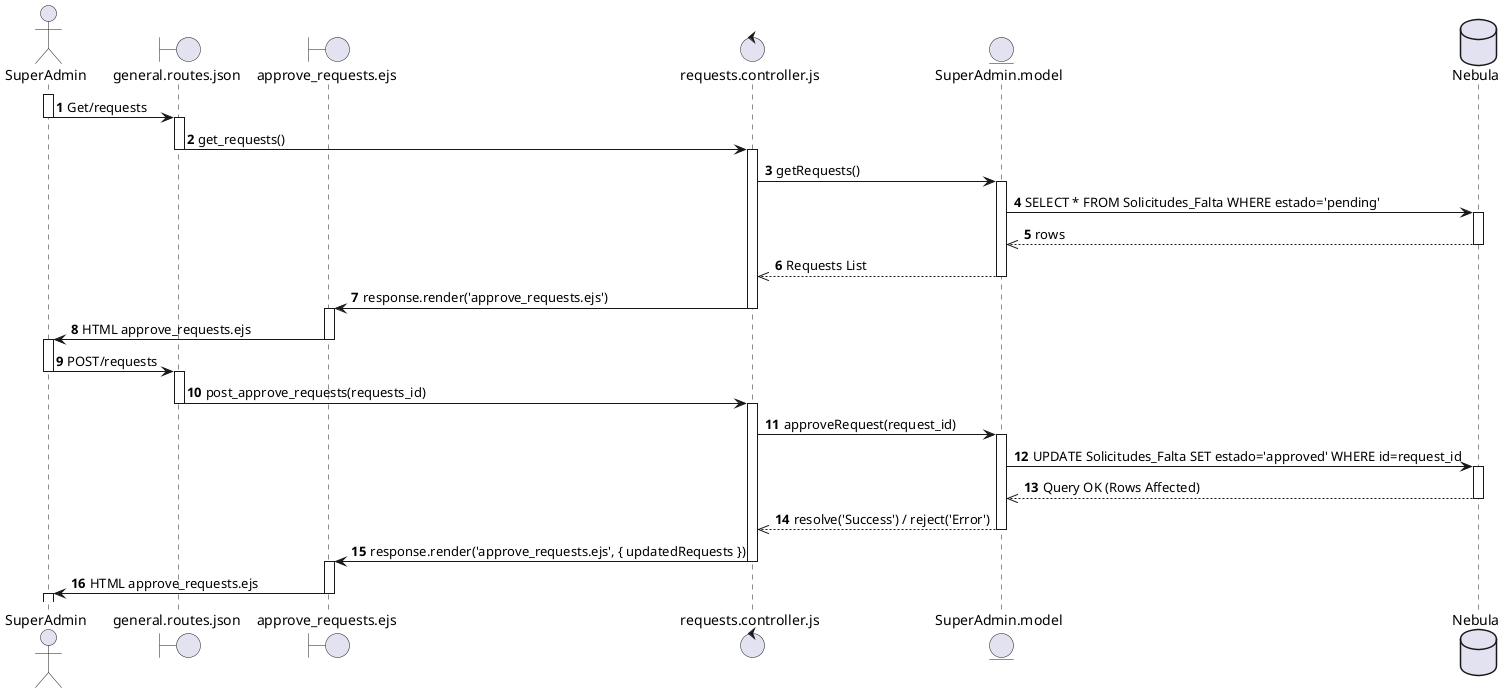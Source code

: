 
@startuml REQ_27
autonumber
actor SuperAdmin as S
boundary general.routes.json as SRoute
boundary approve_requests.ejs as Requests
control requests.controller.js as SController
entity SuperAdmin.model as SModel
database Nebula as db

activate S
S -> SRoute : Get/requests
deactivate S

activate SRoute
SRoute -> SController : get_requests()
deactivate SRoute

activate SController
SController -> SModel : getRequests()

activate SModel 
SModel -> db : SELECT * FROM Solicitudes_Falta WHERE estado='pending'
activate db
db -->> SModel : rows
deactivate db
SModel -->> SController : Requests List
deactivate SModel

SController -> Requests : response.render('approve_requests.ejs')
deactivate SController

activate Requests
Requests -> S : HTML approve_requests.ejs
deactivate Requests

activate S
S -> SRoute : POST/requests
deactivate S

activate SRoute
SRoute -> SController : post_approve_requests(requests_id)
deactivate SRoute

activate SController 
SController -> SModel : approveRequest(request_id)


activate SModel
SModel -> db : UPDATE Solicitudes_Falta SET estado='approved' WHERE id=request_id
activate db
db -->> SModel : Query OK (Rows Affected)
deactivate db
SModel -->> SController : resolve('Success') / reject('Error')
deactivate SModel

SController -> Requests : response.render('approve_requests.ejs', { updatedRequests })
deactivate SController

activate Requests
Requests -> S : HTML approve_requests.ejs
deactivate Requests

activate S


@enduml 


